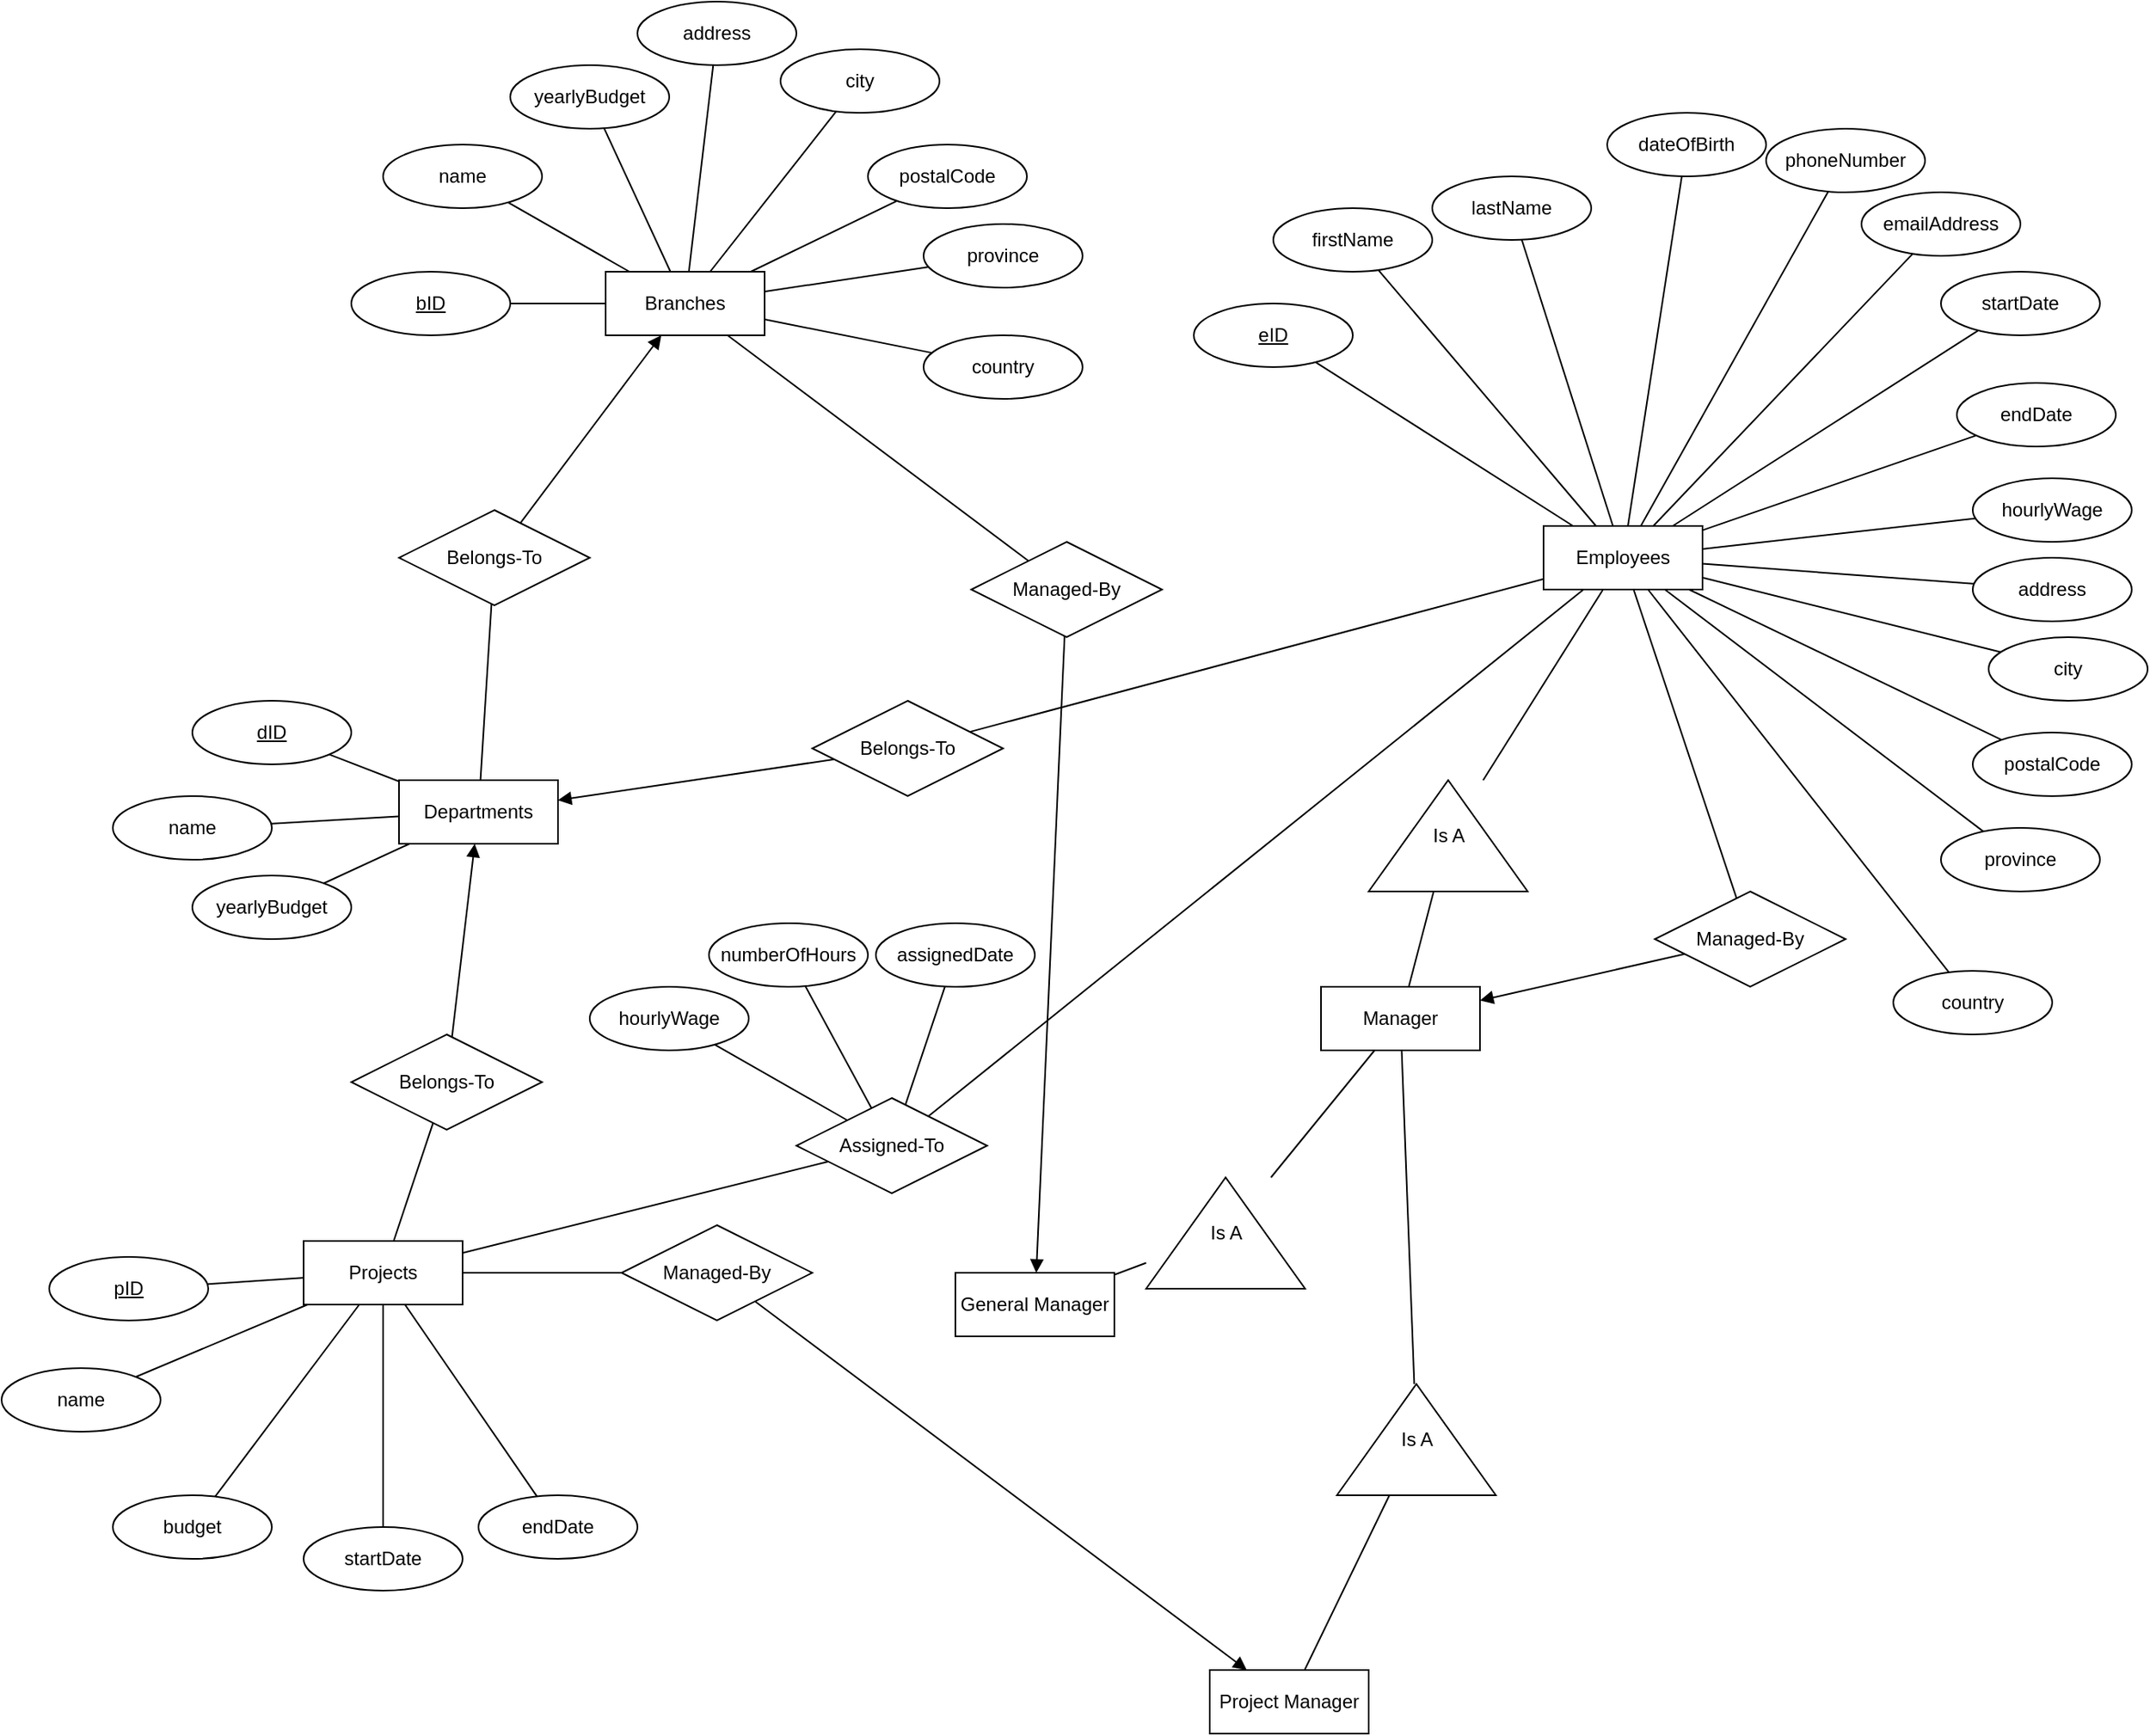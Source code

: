 <mxfile version="15.4.0" type="device"><diagram id="fnmCOroNZdCPgmPkX1eb" name="Page-1"><mxGraphModel dx="2200" dy="1916" grid="1" gridSize="10" guides="1" tooltips="1" connect="1" arrows="1" fold="1" page="1" pageScale="1" pageWidth="850" pageHeight="1100" math="0" shadow="0"><root><mxCell id="0"/><mxCell id="1" parent="0"/><mxCell id="VQh2Qn3ohgtx3n3Q3S5V-108" style="edgeStyle=none;rounded=0;orthogonalLoop=1;jettySize=auto;html=1;endArrow=none;endFill=0;" parent="1" source="VQh2Qn3ohgtx3n3Q3S5V-1" target="VQh2Qn3ohgtx3n3Q3S5V-104" edge="1"><mxGeometry relative="1" as="geometry"/></mxCell><mxCell id="VQh2Qn3ohgtx3n3Q3S5V-1" value="Branches" style="whiteSpace=wrap;html=1;align=center;" parent="1" vertex="1"><mxGeometry x="160" y="120" width="100" height="40" as="geometry"/></mxCell><mxCell id="VQh2Qn3ohgtx3n3Q3S5V-15" style="edgeStyle=none;rounded=0;orthogonalLoop=1;jettySize=auto;html=1;endArrow=none;endFill=0;" parent="1" source="VQh2Qn3ohgtx3n3Q3S5V-2" target="VQh2Qn3ohgtx3n3Q3S5V-14" edge="1"><mxGeometry relative="1" as="geometry"/></mxCell><mxCell id="VQh2Qn3ohgtx3n3Q3S5V-2" value="Departments" style="whiteSpace=wrap;html=1;align=center;" parent="1" vertex="1"><mxGeometry x="30" y="440" width="100" height="40" as="geometry"/></mxCell><mxCell id="VQh2Qn3ohgtx3n3Q3S5V-75" style="edgeStyle=none;rounded=0;orthogonalLoop=1;jettySize=auto;html=1;endArrow=none;endFill=0;" parent="1" source="VQh2Qn3ohgtx3n3Q3S5V-3" target="VQh2Qn3ohgtx3n3Q3S5V-74" edge="1"><mxGeometry relative="1" as="geometry"/></mxCell><mxCell id="VQh2Qn3ohgtx3n3Q3S5V-100" style="edgeStyle=none;rounded=0;orthogonalLoop=1;jettySize=auto;html=1;endArrow=none;endFill=0;" parent="1" source="VQh2Qn3ohgtx3n3Q3S5V-3" target="VQh2Qn3ohgtx3n3Q3S5V-97" edge="1"><mxGeometry relative="1" as="geometry"><mxPoint x="704.667" y="447.333" as="targetPoint"/></mxGeometry></mxCell><mxCell id="VQh2Qn3ohgtx3n3Q3S5V-111" style="edgeStyle=none;rounded=0;orthogonalLoop=1;jettySize=auto;html=1;endArrow=none;endFill=0;" parent="1" source="VQh2Qn3ohgtx3n3Q3S5V-3" target="VQh2Qn3ohgtx3n3Q3S5V-110" edge="1"><mxGeometry relative="1" as="geometry"/></mxCell><mxCell id="VQh2Qn3ohgtx3n3Q3S5V-3" value="Employees" style="whiteSpace=wrap;html=1;align=center;" parent="1" vertex="1"><mxGeometry x="750" y="280" width="100" height="40" as="geometry"/></mxCell><mxCell id="VQh2Qn3ohgtx3n3Q3S5V-81" style="edgeStyle=none;rounded=0;orthogonalLoop=1;jettySize=auto;html=1;endArrow=none;endFill=0;" parent="1" source="VQh2Qn3ohgtx3n3Q3S5V-4" target="VQh2Qn3ohgtx3n3Q3S5V-78" edge="1"><mxGeometry relative="1" as="geometry"/></mxCell><mxCell id="VQh2Qn3ohgtx3n3Q3S5V-95" style="edgeStyle=none;rounded=0;orthogonalLoop=1;jettySize=auto;html=1;endArrow=none;endFill=0;" parent="1" source="VQh2Qn3ohgtx3n3Q3S5V-4" target="VQh2Qn3ohgtx3n3Q3S5V-94" edge="1"><mxGeometry relative="1" as="geometry"/></mxCell><mxCell id="VQh2Qn3ohgtx3n3Q3S5V-4" value="Projects" style="whiteSpace=wrap;html=1;align=center;" parent="1" vertex="1"><mxGeometry x="-30" y="730" width="100" height="40" as="geometry"/></mxCell><mxCell id="VQh2Qn3ohgtx3n3Q3S5V-11" style="rounded=0;orthogonalLoop=1;jettySize=auto;html=1;endArrow=none;endFill=0;" parent="1" source="VQh2Qn3ohgtx3n3Q3S5V-6" target="VQh2Qn3ohgtx3n3Q3S5V-2" edge="1"><mxGeometry relative="1" as="geometry"/></mxCell><mxCell id="VQh2Qn3ohgtx3n3Q3S5V-6" value="dID" style="ellipse;whiteSpace=wrap;html=1;align=center;fontStyle=4;" parent="1" vertex="1"><mxGeometry x="-100" y="390" width="100" height="40" as="geometry"/></mxCell><mxCell id="VQh2Qn3ohgtx3n3Q3S5V-12" style="edgeStyle=none;rounded=0;orthogonalLoop=1;jettySize=auto;html=1;endArrow=none;endFill=0;" parent="1" source="VQh2Qn3ohgtx3n3Q3S5V-7" target="VQh2Qn3ohgtx3n3Q3S5V-2" edge="1"><mxGeometry relative="1" as="geometry"/></mxCell><mxCell id="VQh2Qn3ohgtx3n3Q3S5V-7" value="name" style="ellipse;whiteSpace=wrap;html=1;align=center;" parent="1" vertex="1"><mxGeometry x="-150" y="450" width="100" height="40" as="geometry"/></mxCell><mxCell id="VQh2Qn3ohgtx3n3Q3S5V-13" style="edgeStyle=none;rounded=0;orthogonalLoop=1;jettySize=auto;html=1;endArrow=none;endFill=0;" parent="1" source="VQh2Qn3ohgtx3n3Q3S5V-8" target="VQh2Qn3ohgtx3n3Q3S5V-2" edge="1"><mxGeometry relative="1" as="geometry"/></mxCell><mxCell id="VQh2Qn3ohgtx3n3Q3S5V-8" value="yearlyBudget" style="ellipse;whiteSpace=wrap;html=1;align=center;" parent="1" vertex="1"><mxGeometry x="-100" y="500" width="100" height="40" as="geometry"/></mxCell><mxCell id="VQh2Qn3ohgtx3n3Q3S5V-16" style="edgeStyle=none;rounded=0;orthogonalLoop=1;jettySize=auto;html=1;endArrow=block;endFill=1;" parent="1" source="VQh2Qn3ohgtx3n3Q3S5V-14" target="VQh2Qn3ohgtx3n3Q3S5V-1" edge="1"><mxGeometry relative="1" as="geometry"/></mxCell><mxCell id="VQh2Qn3ohgtx3n3Q3S5V-14" value="Belongs-To" style="shape=rhombus;perimeter=rhombusPerimeter;whiteSpace=wrap;html=1;align=center;" parent="1" vertex="1"><mxGeometry x="30" y="270" width="120" height="60" as="geometry"/></mxCell><mxCell id="VQh2Qn3ohgtx3n3Q3S5V-25" style="edgeStyle=none;rounded=0;orthogonalLoop=1;jettySize=auto;html=1;endArrow=none;endFill=0;" parent="1" source="VQh2Qn3ohgtx3n3Q3S5V-17" target="VQh2Qn3ohgtx3n3Q3S5V-1" edge="1"><mxGeometry relative="1" as="geometry"/></mxCell><mxCell id="VQh2Qn3ohgtx3n3Q3S5V-17" value="bID" style="ellipse;whiteSpace=wrap;html=1;align=center;fontStyle=4;" parent="1" vertex="1"><mxGeometry y="120" width="100" height="40" as="geometry"/></mxCell><mxCell id="VQh2Qn3ohgtx3n3Q3S5V-26" style="edgeStyle=none;rounded=0;orthogonalLoop=1;jettySize=auto;html=1;endArrow=none;endFill=0;" parent="1" source="VQh2Qn3ohgtx3n3Q3S5V-18" target="VQh2Qn3ohgtx3n3Q3S5V-1" edge="1"><mxGeometry relative="1" as="geometry"/></mxCell><mxCell id="VQh2Qn3ohgtx3n3Q3S5V-18" value="name" style="ellipse;whiteSpace=wrap;html=1;align=center;" parent="1" vertex="1"><mxGeometry x="20" y="40" width="100" height="40" as="geometry"/></mxCell><mxCell id="VQh2Qn3ohgtx3n3Q3S5V-27" style="edgeStyle=none;rounded=0;orthogonalLoop=1;jettySize=auto;html=1;endArrow=none;endFill=0;" parent="1" source="VQh2Qn3ohgtx3n3Q3S5V-19" target="VQh2Qn3ohgtx3n3Q3S5V-1" edge="1"><mxGeometry relative="1" as="geometry"><mxPoint x="220" y="140" as="targetPoint"/></mxGeometry></mxCell><mxCell id="VQh2Qn3ohgtx3n3Q3S5V-19" value="yearlyBudget" style="ellipse;whiteSpace=wrap;html=1;align=center;" parent="1" vertex="1"><mxGeometry x="100" y="-10" width="100" height="40" as="geometry"/></mxCell><mxCell id="VQh2Qn3ohgtx3n3Q3S5V-28" style="edgeStyle=none;rounded=0;orthogonalLoop=1;jettySize=auto;html=1;endArrow=none;endFill=0;" parent="1" source="VQh2Qn3ohgtx3n3Q3S5V-20" target="VQh2Qn3ohgtx3n3Q3S5V-1" edge="1"><mxGeometry relative="1" as="geometry"/></mxCell><mxCell id="VQh2Qn3ohgtx3n3Q3S5V-20" value="address" style="ellipse;whiteSpace=wrap;html=1;align=center;" parent="1" vertex="1"><mxGeometry x="180" y="-50" width="100" height="40" as="geometry"/></mxCell><mxCell id="VQh2Qn3ohgtx3n3Q3S5V-29" style="edgeStyle=none;rounded=0;orthogonalLoop=1;jettySize=auto;html=1;endArrow=none;endFill=0;" parent="1" source="VQh2Qn3ohgtx3n3Q3S5V-21" target="VQh2Qn3ohgtx3n3Q3S5V-1" edge="1"><mxGeometry relative="1" as="geometry"/></mxCell><mxCell id="VQh2Qn3ohgtx3n3Q3S5V-21" value="city" style="ellipse;whiteSpace=wrap;html=1;align=center;" parent="1" vertex="1"><mxGeometry x="270" y="-20" width="100" height="40" as="geometry"/></mxCell><mxCell id="VQh2Qn3ohgtx3n3Q3S5V-30" style="edgeStyle=none;rounded=0;orthogonalLoop=1;jettySize=auto;html=1;endArrow=none;endFill=0;" parent="1" source="VQh2Qn3ohgtx3n3Q3S5V-22" target="VQh2Qn3ohgtx3n3Q3S5V-1" edge="1"><mxGeometry relative="1" as="geometry"/></mxCell><mxCell id="VQh2Qn3ohgtx3n3Q3S5V-22" value="postalCode" style="ellipse;whiteSpace=wrap;html=1;align=center;" parent="1" vertex="1"><mxGeometry x="325" y="40" width="100" height="40" as="geometry"/></mxCell><mxCell id="VQh2Qn3ohgtx3n3Q3S5V-31" style="edgeStyle=none;rounded=0;orthogonalLoop=1;jettySize=auto;html=1;endArrow=none;endFill=0;" parent="1" source="VQh2Qn3ohgtx3n3Q3S5V-23" target="VQh2Qn3ohgtx3n3Q3S5V-1" edge="1"><mxGeometry relative="1" as="geometry"/></mxCell><mxCell id="VQh2Qn3ohgtx3n3Q3S5V-23" value="province" style="ellipse;whiteSpace=wrap;html=1;align=center;" parent="1" vertex="1"><mxGeometry x="360" y="90" width="100" height="40" as="geometry"/></mxCell><mxCell id="VQh2Qn3ohgtx3n3Q3S5V-39" style="edgeStyle=none;rounded=0;orthogonalLoop=1;jettySize=auto;html=1;endArrow=none;endFill=0;" parent="1" source="VQh2Qn3ohgtx3n3Q3S5V-34" target="VQh2Qn3ohgtx3n3Q3S5V-4" edge="1"><mxGeometry relative="1" as="geometry"/></mxCell><mxCell id="VQh2Qn3ohgtx3n3Q3S5V-34" value="pID" style="ellipse;whiteSpace=wrap;html=1;align=center;fontStyle=4;" parent="1" vertex="1"><mxGeometry x="-190" y="740" width="100" height="40" as="geometry"/></mxCell><mxCell id="VQh2Qn3ohgtx3n3Q3S5V-40" style="edgeStyle=none;rounded=0;orthogonalLoop=1;jettySize=auto;html=1;endArrow=none;endFill=0;" parent="1" source="VQh2Qn3ohgtx3n3Q3S5V-35" target="VQh2Qn3ohgtx3n3Q3S5V-4" edge="1"><mxGeometry relative="1" as="geometry"/></mxCell><mxCell id="VQh2Qn3ohgtx3n3Q3S5V-35" value="name" style="ellipse;whiteSpace=wrap;html=1;align=center;" parent="1" vertex="1"><mxGeometry x="-220" y="810" width="100" height="40" as="geometry"/></mxCell><mxCell id="VQh2Qn3ohgtx3n3Q3S5V-41" style="edgeStyle=none;rounded=0;orthogonalLoop=1;jettySize=auto;html=1;endArrow=none;endFill=0;" parent="1" source="VQh2Qn3ohgtx3n3Q3S5V-36" target="VQh2Qn3ohgtx3n3Q3S5V-4" edge="1"><mxGeometry relative="1" as="geometry"/></mxCell><mxCell id="VQh2Qn3ohgtx3n3Q3S5V-36" value="budget" style="ellipse;whiteSpace=wrap;html=1;align=center;" parent="1" vertex="1"><mxGeometry x="-150" y="890" width="100" height="40" as="geometry"/></mxCell><mxCell id="VQh2Qn3ohgtx3n3Q3S5V-42" style="edgeStyle=none;rounded=0;orthogonalLoop=1;jettySize=auto;html=1;endArrow=none;endFill=0;" parent="1" source="VQh2Qn3ohgtx3n3Q3S5V-37" target="VQh2Qn3ohgtx3n3Q3S5V-4" edge="1"><mxGeometry relative="1" as="geometry"/></mxCell><mxCell id="VQh2Qn3ohgtx3n3Q3S5V-37" value="startDate" style="ellipse;whiteSpace=wrap;html=1;align=center;" parent="1" vertex="1"><mxGeometry x="-30" y="910" width="100" height="40" as="geometry"/></mxCell><mxCell id="VQh2Qn3ohgtx3n3Q3S5V-43" style="edgeStyle=none;rounded=0;orthogonalLoop=1;jettySize=auto;html=1;endArrow=none;endFill=0;" parent="1" source="VQh2Qn3ohgtx3n3Q3S5V-38" target="VQh2Qn3ohgtx3n3Q3S5V-4" edge="1"><mxGeometry relative="1" as="geometry"/></mxCell><mxCell id="VQh2Qn3ohgtx3n3Q3S5V-38" value="endDate" style="ellipse;whiteSpace=wrap;html=1;align=center;" parent="1" vertex="1"><mxGeometry x="80" y="890" width="100" height="40" as="geometry"/></mxCell><mxCell id="VQh2Qn3ohgtx3n3Q3S5V-60" style="edgeStyle=none;rounded=0;orthogonalLoop=1;jettySize=auto;html=1;endArrow=none;endFill=0;" parent="1" source="VQh2Qn3ohgtx3n3Q3S5V-44" target="VQh2Qn3ohgtx3n3Q3S5V-3" edge="1"><mxGeometry relative="1" as="geometry"/></mxCell><mxCell id="VQh2Qn3ohgtx3n3Q3S5V-44" value="eID" style="ellipse;whiteSpace=wrap;html=1;align=center;fontStyle=4;" parent="1" vertex="1"><mxGeometry x="530" y="140" width="100" height="40" as="geometry"/></mxCell><mxCell id="VQh2Qn3ohgtx3n3Q3S5V-61" style="edgeStyle=none;rounded=0;orthogonalLoop=1;jettySize=auto;html=1;endArrow=none;endFill=0;" parent="1" source="VQh2Qn3ohgtx3n3Q3S5V-45" target="VQh2Qn3ohgtx3n3Q3S5V-3" edge="1"><mxGeometry relative="1" as="geometry"><mxPoint x="686.291" y="168.909" as="sourcePoint"/></mxGeometry></mxCell><mxCell id="VQh2Qn3ohgtx3n3Q3S5V-45" value="firstName" style="ellipse;whiteSpace=wrap;html=1;align=center;" parent="1" vertex="1"><mxGeometry x="580" y="80" width="100" height="40" as="geometry"/></mxCell><mxCell id="VQh2Qn3ohgtx3n3Q3S5V-62" style="edgeStyle=none;rounded=0;orthogonalLoop=1;jettySize=auto;html=1;endArrow=none;endFill=0;" parent="1" source="VQh2Qn3ohgtx3n3Q3S5V-46" target="VQh2Qn3ohgtx3n3Q3S5V-3" edge="1"><mxGeometry relative="1" as="geometry"><mxPoint x="763.591" y="99.948" as="sourcePoint"/></mxGeometry></mxCell><mxCell id="VQh2Qn3ohgtx3n3Q3S5V-46" value="lastName" style="ellipse;whiteSpace=wrap;html=1;align=center;" parent="1" vertex="1"><mxGeometry x="680" y="60" width="100" height="40" as="geometry"/></mxCell><mxCell id="VQh2Qn3ohgtx3n3Q3S5V-63" style="edgeStyle=none;rounded=0;orthogonalLoop=1;jettySize=auto;html=1;endArrow=none;endFill=0;" parent="1" source="VQh2Qn3ohgtx3n3Q3S5V-47" target="VQh2Qn3ohgtx3n3Q3S5V-3" edge="1"><mxGeometry relative="1" as="geometry"/></mxCell><mxCell id="VQh2Qn3ohgtx3n3Q3S5V-47" value="dateOfBirth" style="ellipse;whiteSpace=wrap;html=1;align=center;" parent="1" vertex="1"><mxGeometry x="790" y="20" width="100" height="40" as="geometry"/></mxCell><mxCell id="VQh2Qn3ohgtx3n3Q3S5V-64" style="edgeStyle=none;rounded=0;orthogonalLoop=1;jettySize=auto;html=1;endArrow=none;endFill=0;" parent="1" source="VQh2Qn3ohgtx3n3Q3S5V-48" target="VQh2Qn3ohgtx3n3Q3S5V-3" edge="1"><mxGeometry relative="1" as="geometry"/></mxCell><mxCell id="VQh2Qn3ohgtx3n3Q3S5V-48" value="phoneNumber" style="ellipse;whiteSpace=wrap;html=1;align=center;" parent="1" vertex="1"><mxGeometry x="890" y="30" width="100" height="40" as="geometry"/></mxCell><mxCell id="VQh2Qn3ohgtx3n3Q3S5V-65" style="edgeStyle=none;rounded=0;orthogonalLoop=1;jettySize=auto;html=1;endArrow=none;endFill=0;" parent="1" source="VQh2Qn3ohgtx3n3Q3S5V-49" target="VQh2Qn3ohgtx3n3Q3S5V-3" edge="1"><mxGeometry relative="1" as="geometry"/></mxCell><mxCell id="VQh2Qn3ohgtx3n3Q3S5V-49" value="emailAddress" style="ellipse;whiteSpace=wrap;html=1;align=center;" parent="1" vertex="1"><mxGeometry x="950" y="70" width="100" height="40" as="geometry"/></mxCell><mxCell id="VQh2Qn3ohgtx3n3Q3S5V-66" style="edgeStyle=none;rounded=0;orthogonalLoop=1;jettySize=auto;html=1;endArrow=none;endFill=0;" parent="1" source="VQh2Qn3ohgtx3n3Q3S5V-52" target="VQh2Qn3ohgtx3n3Q3S5V-3" edge="1"><mxGeometry relative="1" as="geometry"/></mxCell><mxCell id="VQh2Qn3ohgtx3n3Q3S5V-52" value="startDate" style="ellipse;whiteSpace=wrap;html=1;align=center;" parent="1" vertex="1"><mxGeometry x="1000" y="120" width="100" height="40" as="geometry"/></mxCell><mxCell id="VQh2Qn3ohgtx3n3Q3S5V-67" style="edgeStyle=none;rounded=0;orthogonalLoop=1;jettySize=auto;html=1;endArrow=none;endFill=0;" parent="1" source="VQh2Qn3ohgtx3n3Q3S5V-53" target="VQh2Qn3ohgtx3n3Q3S5V-3" edge="1"><mxGeometry relative="1" as="geometry"/></mxCell><mxCell id="VQh2Qn3ohgtx3n3Q3S5V-53" value="endDate" style="ellipse;whiteSpace=wrap;html=1;align=center;" parent="1" vertex="1"><mxGeometry x="1010" y="190" width="100" height="40" as="geometry"/></mxCell><mxCell id="VQh2Qn3ohgtx3n3Q3S5V-68" style="edgeStyle=none;rounded=0;orthogonalLoop=1;jettySize=auto;html=1;endArrow=none;endFill=0;" parent="1" source="VQh2Qn3ohgtx3n3Q3S5V-54" target="VQh2Qn3ohgtx3n3Q3S5V-3" edge="1"><mxGeometry relative="1" as="geometry"/></mxCell><mxCell id="VQh2Qn3ohgtx3n3Q3S5V-54" value="hourlyWage" style="ellipse;whiteSpace=wrap;html=1;align=center;" parent="1" vertex="1"><mxGeometry x="1020" y="250" width="100" height="40" as="geometry"/></mxCell><mxCell id="VQh2Qn3ohgtx3n3Q3S5V-69" style="edgeStyle=none;rounded=0;orthogonalLoop=1;jettySize=auto;html=1;endArrow=none;endFill=0;" parent="1" source="VQh2Qn3ohgtx3n3Q3S5V-55" target="VQh2Qn3ohgtx3n3Q3S5V-3" edge="1"><mxGeometry relative="1" as="geometry"/></mxCell><mxCell id="VQh2Qn3ohgtx3n3Q3S5V-55" value="address" style="ellipse;whiteSpace=wrap;html=1;align=center;" parent="1" vertex="1"><mxGeometry x="1020" y="300" width="100" height="40" as="geometry"/></mxCell><mxCell id="VQh2Qn3ohgtx3n3Q3S5V-70" style="edgeStyle=none;rounded=0;orthogonalLoop=1;jettySize=auto;html=1;endArrow=none;endFill=0;" parent="1" source="VQh2Qn3ohgtx3n3Q3S5V-56" target="VQh2Qn3ohgtx3n3Q3S5V-3" edge="1"><mxGeometry relative="1" as="geometry"/></mxCell><mxCell id="VQh2Qn3ohgtx3n3Q3S5V-56" value="city" style="ellipse;whiteSpace=wrap;html=1;align=center;" parent="1" vertex="1"><mxGeometry x="1030" y="350" width="100" height="40" as="geometry"/></mxCell><mxCell id="VQh2Qn3ohgtx3n3Q3S5V-71" style="edgeStyle=none;rounded=0;orthogonalLoop=1;jettySize=auto;html=1;endArrow=none;endFill=0;" parent="1" source="VQh2Qn3ohgtx3n3Q3S5V-57" target="VQh2Qn3ohgtx3n3Q3S5V-3" edge="1"><mxGeometry relative="1" as="geometry"/></mxCell><mxCell id="VQh2Qn3ohgtx3n3Q3S5V-57" value="postalCode" style="ellipse;whiteSpace=wrap;html=1;align=center;" parent="1" vertex="1"><mxGeometry x="1020" y="410" width="100" height="40" as="geometry"/></mxCell><mxCell id="VQh2Qn3ohgtx3n3Q3S5V-72" style="edgeStyle=none;rounded=0;orthogonalLoop=1;jettySize=auto;html=1;endArrow=none;endFill=0;" parent="1" source="VQh2Qn3ohgtx3n3Q3S5V-58" target="VQh2Qn3ohgtx3n3Q3S5V-3" edge="1"><mxGeometry relative="1" as="geometry"/></mxCell><mxCell id="VQh2Qn3ohgtx3n3Q3S5V-58" value="province" style="ellipse;whiteSpace=wrap;html=1;align=center;" parent="1" vertex="1"><mxGeometry x="1000" y="470" width="100" height="40" as="geometry"/></mxCell><mxCell id="VQh2Qn3ohgtx3n3Q3S5V-73" style="edgeStyle=none;rounded=0;orthogonalLoop=1;jettySize=auto;html=1;endArrow=none;endFill=0;" parent="1" source="VQh2Qn3ohgtx3n3Q3S5V-59" target="VQh2Qn3ohgtx3n3Q3S5V-3" edge="1"><mxGeometry relative="1" as="geometry"><mxPoint x="890.692" y="490.35" as="sourcePoint"/></mxGeometry></mxCell><mxCell id="VQh2Qn3ohgtx3n3Q3S5V-59" value="country" style="ellipse;whiteSpace=wrap;html=1;align=center;" parent="1" vertex="1"><mxGeometry x="970" y="560" width="100" height="40" as="geometry"/></mxCell><mxCell id="VQh2Qn3ohgtx3n3Q3S5V-76" style="edgeStyle=none;rounded=0;orthogonalLoop=1;jettySize=auto;html=1;endArrow=block;endFill=1;" parent="1" source="VQh2Qn3ohgtx3n3Q3S5V-74" target="VQh2Qn3ohgtx3n3Q3S5V-2" edge="1"><mxGeometry relative="1" as="geometry"/></mxCell><mxCell id="VQh2Qn3ohgtx3n3Q3S5V-74" value="Belongs-To" style="shape=rhombus;perimeter=rhombusPerimeter;whiteSpace=wrap;html=1;align=center;" parent="1" vertex="1"><mxGeometry x="290" y="390" width="120" height="60" as="geometry"/></mxCell><mxCell id="VQh2Qn3ohgtx3n3Q3S5V-80" style="edgeStyle=none;rounded=0;orthogonalLoop=1;jettySize=auto;html=1;endArrow=block;endFill=1;" parent="1" source="VQh2Qn3ohgtx3n3Q3S5V-78" target="VQh2Qn3ohgtx3n3Q3S5V-2" edge="1"><mxGeometry relative="1" as="geometry"/></mxCell><mxCell id="VQh2Qn3ohgtx3n3Q3S5V-78" value="Belongs-To" style="shape=rhombus;perimeter=rhombusPerimeter;whiteSpace=wrap;html=1;align=center;" parent="1" vertex="1"><mxGeometry y="600" width="120" height="60" as="geometry"/></mxCell><mxCell id="VQh2Qn3ohgtx3n3Q3S5V-84" style="edgeStyle=none;rounded=0;orthogonalLoop=1;jettySize=auto;html=1;endArrow=none;endFill=0;" parent="1" source="VQh2Qn3ohgtx3n3Q3S5V-82" target="VQh2Qn3ohgtx3n3Q3S5V-83" edge="1"><mxGeometry relative="1" as="geometry"/></mxCell><mxCell id="VQh2Qn3ohgtx3n3Q3S5V-82" value="Manager" style="whiteSpace=wrap;html=1;align=center;" parent="1" vertex="1"><mxGeometry x="610" y="570" width="100" height="40" as="geometry"/></mxCell><mxCell id="VQh2Qn3ohgtx3n3Q3S5V-85" style="edgeStyle=none;rounded=0;orthogonalLoop=1;jettySize=auto;html=1;endArrow=none;endFill=0;" parent="1" source="VQh2Qn3ohgtx3n3Q3S5V-83" target="VQh2Qn3ohgtx3n3Q3S5V-3" edge="1"><mxGeometry relative="1" as="geometry"/></mxCell><mxCell id="VQh2Qn3ohgtx3n3Q3S5V-83" value="Is A" style="verticalLabelPosition=middle;verticalAlign=middle;html=1;shape=mxgraph.basic.acute_triangle;dx=0.5;labelPosition=center;align=center;" parent="1" vertex="1"><mxGeometry x="640" y="440" width="100" height="70" as="geometry"/></mxCell><mxCell id="VQh2Qn3ohgtx3n3Q3S5V-92" style="edgeStyle=none;rounded=0;orthogonalLoop=1;jettySize=auto;html=1;endArrow=none;endFill=0;" parent="1" source="VQh2Qn3ohgtx3n3Q3S5V-86" target="VQh2Qn3ohgtx3n3Q3S5V-82" edge="1"><mxGeometry relative="1" as="geometry"/></mxCell><mxCell id="VQh2Qn3ohgtx3n3Q3S5V-86" value="Is A" style="verticalLabelPosition=middle;verticalAlign=middle;html=1;shape=mxgraph.basic.acute_triangle;dx=0.5;labelPosition=center;align=center;" parent="1" vertex="1"><mxGeometry x="500" y="690" width="100" height="70" as="geometry"/></mxCell><mxCell id="VQh2Qn3ohgtx3n3Q3S5V-91" style="edgeStyle=none;rounded=0;orthogonalLoop=1;jettySize=auto;html=1;endArrow=none;endFill=0;" parent="1" source="VQh2Qn3ohgtx3n3Q3S5V-87" target="VQh2Qn3ohgtx3n3Q3S5V-82" edge="1"><mxGeometry relative="1" as="geometry"/></mxCell><mxCell id="VQh2Qn3ohgtx3n3Q3S5V-87" value="Is A" style="verticalLabelPosition=middle;verticalAlign=middle;html=1;shape=mxgraph.basic.acute_triangle;dx=0.5;labelPosition=center;align=center;" parent="1" vertex="1"><mxGeometry x="620" y="820" width="100" height="70" as="geometry"/></mxCell><mxCell id="VQh2Qn3ohgtx3n3Q3S5V-90" style="edgeStyle=none;rounded=0;orthogonalLoop=1;jettySize=auto;html=1;endArrow=none;endFill=0;" parent="1" source="VQh2Qn3ohgtx3n3Q3S5V-88" target="VQh2Qn3ohgtx3n3Q3S5V-87" edge="1"><mxGeometry relative="1" as="geometry"/></mxCell><mxCell id="VQh2Qn3ohgtx3n3Q3S5V-88" value="Project Manager" style="whiteSpace=wrap;html=1;align=center;" parent="1" vertex="1"><mxGeometry x="540" y="1000" width="100" height="40" as="geometry"/></mxCell><mxCell id="VQh2Qn3ohgtx3n3Q3S5V-93" style="edgeStyle=none;rounded=0;orthogonalLoop=1;jettySize=auto;html=1;endArrow=none;endFill=0;" parent="1" source="VQh2Qn3ohgtx3n3Q3S5V-89" target="VQh2Qn3ohgtx3n3Q3S5V-86" edge="1"><mxGeometry relative="1" as="geometry"/></mxCell><mxCell id="VQh2Qn3ohgtx3n3Q3S5V-89" value="General Manager" style="whiteSpace=wrap;html=1;align=center;" parent="1" vertex="1"><mxGeometry x="380" y="750" width="100" height="40" as="geometry"/></mxCell><mxCell id="VQh2Qn3ohgtx3n3Q3S5V-96" style="edgeStyle=none;rounded=0;orthogonalLoop=1;jettySize=auto;html=1;endArrow=block;endFill=1;" parent="1" source="VQh2Qn3ohgtx3n3Q3S5V-94" target="VQh2Qn3ohgtx3n3Q3S5V-88" edge="1"><mxGeometry relative="1" as="geometry"/></mxCell><mxCell id="VQh2Qn3ohgtx3n3Q3S5V-94" value="Managed-By" style="shape=rhombus;perimeter=rhombusPerimeter;whiteSpace=wrap;html=1;align=center;" parent="1" vertex="1"><mxGeometry x="170" y="720" width="120" height="60" as="geometry"/></mxCell><mxCell id="VQh2Qn3ohgtx3n3Q3S5V-101" style="edgeStyle=none;rounded=0;orthogonalLoop=1;jettySize=auto;html=1;endArrow=block;endFill=1;" parent="1" source="VQh2Qn3ohgtx3n3Q3S5V-97" target="VQh2Qn3ohgtx3n3Q3S5V-82" edge="1"><mxGeometry relative="1" as="geometry"/></mxCell><mxCell id="VQh2Qn3ohgtx3n3Q3S5V-97" value="Managed-By" style="shape=rhombus;perimeter=rhombusPerimeter;whiteSpace=wrap;html=1;align=center;" parent="1" vertex="1"><mxGeometry x="820" y="510" width="120" height="60" as="geometry"/></mxCell><mxCell id="VQh2Qn3ohgtx3n3Q3S5V-103" style="edgeStyle=none;rounded=0;orthogonalLoop=1;jettySize=auto;html=1;endArrow=none;endFill=0;" parent="1" source="VQh2Qn3ohgtx3n3Q3S5V-102" target="VQh2Qn3ohgtx3n3Q3S5V-1" edge="1"><mxGeometry relative="1" as="geometry"/></mxCell><mxCell id="VQh2Qn3ohgtx3n3Q3S5V-102" value="country" style="ellipse;whiteSpace=wrap;html=1;align=center;" parent="1" vertex="1"><mxGeometry x="360" y="160" width="100" height="40" as="geometry"/></mxCell><mxCell id="VQh2Qn3ohgtx3n3Q3S5V-109" style="edgeStyle=none;rounded=0;orthogonalLoop=1;jettySize=auto;html=1;endArrow=block;endFill=1;" parent="1" source="VQh2Qn3ohgtx3n3Q3S5V-104" target="VQh2Qn3ohgtx3n3Q3S5V-89" edge="1"><mxGeometry relative="1" as="geometry"/></mxCell><mxCell id="VQh2Qn3ohgtx3n3Q3S5V-104" value="Managed-By" style="shape=rhombus;perimeter=rhombusPerimeter;whiteSpace=wrap;html=1;align=center;" parent="1" vertex="1"><mxGeometry x="390" y="290" width="120" height="60" as="geometry"/></mxCell><mxCell id="VQh2Qn3ohgtx3n3Q3S5V-112" style="edgeStyle=none;rounded=0;orthogonalLoop=1;jettySize=auto;html=1;endArrow=none;endFill=0;" parent="1" source="VQh2Qn3ohgtx3n3Q3S5V-110" target="VQh2Qn3ohgtx3n3Q3S5V-4" edge="1"><mxGeometry relative="1" as="geometry"/></mxCell><mxCell id="VQh2Qn3ohgtx3n3Q3S5V-110" value="Assigned-To" style="shape=rhombus;perimeter=rhombusPerimeter;whiteSpace=wrap;html=1;align=center;" parent="1" vertex="1"><mxGeometry x="280" y="640" width="120" height="60" as="geometry"/></mxCell><mxCell id="VQh2Qn3ohgtx3n3Q3S5V-116" style="edgeStyle=none;rounded=0;orthogonalLoop=1;jettySize=auto;html=1;endArrow=none;endFill=0;" parent="1" source="VQh2Qn3ohgtx3n3Q3S5V-113" target="VQh2Qn3ohgtx3n3Q3S5V-110" edge="1"><mxGeometry relative="1" as="geometry"/></mxCell><mxCell id="VQh2Qn3ohgtx3n3Q3S5V-113" value="hourlyWage" style="ellipse;whiteSpace=wrap;html=1;align=center;" parent="1" vertex="1"><mxGeometry x="150" y="570" width="100" height="40" as="geometry"/></mxCell><mxCell id="VQh2Qn3ohgtx3n3Q3S5V-115" style="edgeStyle=none;rounded=0;orthogonalLoop=1;jettySize=auto;html=1;endArrow=none;endFill=0;" parent="1" source="VQh2Qn3ohgtx3n3Q3S5V-114" target="VQh2Qn3ohgtx3n3Q3S5V-110" edge="1"><mxGeometry relative="1" as="geometry"/></mxCell><mxCell id="VQh2Qn3ohgtx3n3Q3S5V-114" value="numberOfHours" style="ellipse;whiteSpace=wrap;html=1;align=center;" parent="1" vertex="1"><mxGeometry x="225" y="530" width="100" height="40" as="geometry"/></mxCell><mxCell id="zccJU7XFmzULTks59l-1-3" style="edgeStyle=none;rounded=0;orthogonalLoop=1;jettySize=auto;html=1;endArrow=none;endFill=0;" edge="1" parent="1" source="zccJU7XFmzULTks59l-1-1" target="VQh2Qn3ohgtx3n3Q3S5V-110"><mxGeometry relative="1" as="geometry"/></mxCell><mxCell id="zccJU7XFmzULTks59l-1-1" value="assignedDate" style="ellipse;whiteSpace=wrap;html=1;align=center;" vertex="1" parent="1"><mxGeometry x="330" y="530" width="100" height="40" as="geometry"/></mxCell></root></mxGraphModel></diagram></mxfile>